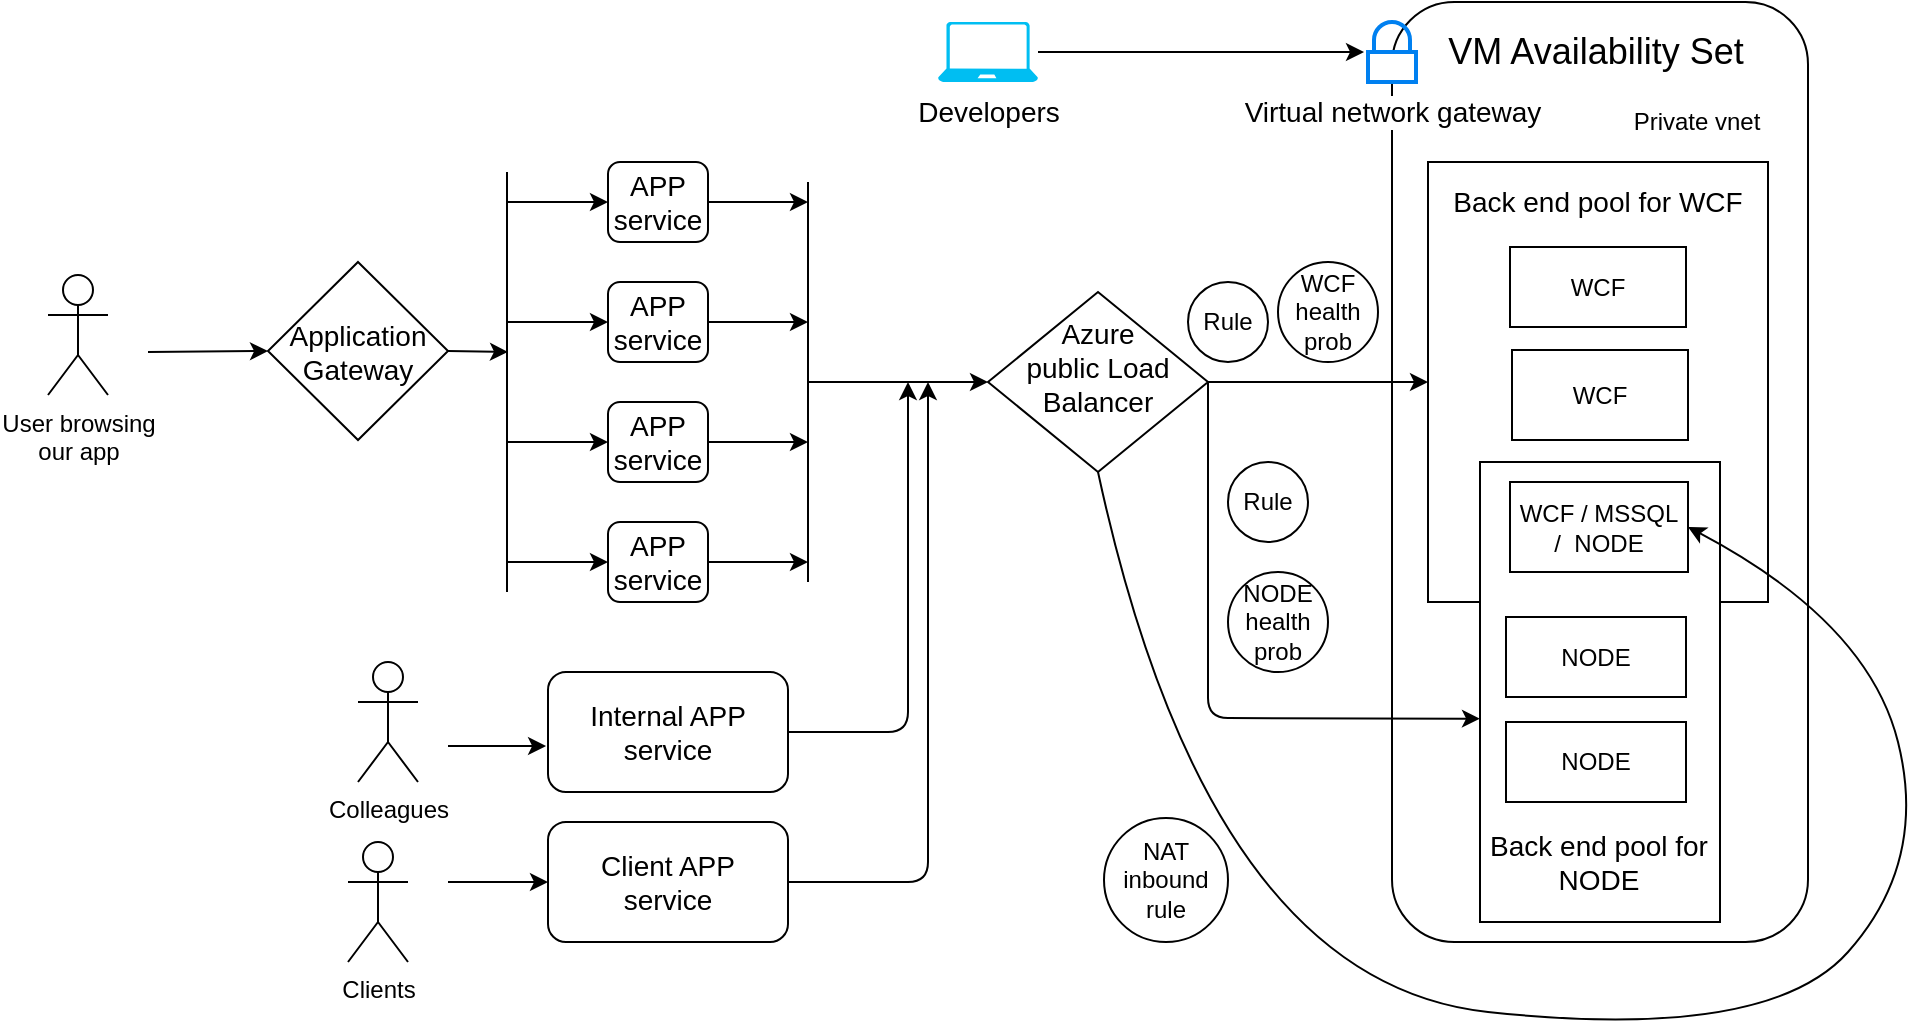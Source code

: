 <mxfile version="12.1.3" type="device" pages="1"><diagram id="4-NvqyY5ikhNqTl01B7G" name="Page-1"><mxGraphModel dx="2470" dy="602" grid="1" gridSize="10" guides="1" tooltips="1" connect="1" arrows="1" fold="1" page="1" pageScale="1" pageWidth="850" pageHeight="1100" math="0" shadow="0"><root><mxCell id="0"/><mxCell id="1" parent="0"/><mxCell id="CHo0sEgMU1k5Jky6xAy0-91" value="" style="rounded=1;whiteSpace=wrap;html=1;" parent="1" vertex="1"><mxGeometry x="422" y="110" width="208" height="470" as="geometry"/></mxCell><mxCell id="CHo0sEgMU1k5Jky6xAy0-9" value="" style="rounded=0;whiteSpace=wrap;html=1;" parent="1" vertex="1"><mxGeometry x="440" y="190" width="170" height="220" as="geometry"/></mxCell><mxCell id="CHo0sEgMU1k5Jky6xAy0-12" value="" style="rounded=0;whiteSpace=wrap;html=1;" parent="1" vertex="1"><mxGeometry x="466" y="340" width="120" height="230" as="geometry"/></mxCell><mxCell id="CHo0sEgMU1k5Jky6xAy0-2" value="&lt;font style=&quot;font-size: 18px&quot;&gt;VM Availability Set&lt;/font&gt;" style="text;html=1;strokeColor=none;fillColor=none;align=center;verticalAlign=middle;whiteSpace=wrap;rounded=0;" parent="1" vertex="1"><mxGeometry x="419" y="120" width="210" height="30" as="geometry"/></mxCell><mxCell id="CHo0sEgMU1k5Jky6xAy0-3" value="WCF" style="rounded=0;whiteSpace=wrap;html=1;" parent="1" vertex="1"><mxGeometry x="481" y="232.5" width="88" height="40" as="geometry"/></mxCell><mxCell id="CHo0sEgMU1k5Jky6xAy0-4" value="WCF" style="rounded=0;whiteSpace=wrap;html=1;" parent="1" vertex="1"><mxGeometry x="482" y="284" width="88" height="45" as="geometry"/></mxCell><mxCell id="CHo0sEgMU1k5Jky6xAy0-6" value="WCF / MSSQL /&amp;nbsp; NODE" style="rounded=0;whiteSpace=wrap;html=1;" parent="1" vertex="1"><mxGeometry x="481" y="350" width="89" height="45" as="geometry"/></mxCell><mxCell id="CHo0sEgMU1k5Jky6xAy0-10" style="edgeStyle=orthogonalEdgeStyle;rounded=0;orthogonalLoop=1;jettySize=auto;html=1;exitX=0.5;exitY=1;exitDx=0;exitDy=0;" parent="1" source="CHo0sEgMU1k5Jky6xAy0-9" target="CHo0sEgMU1k5Jky6xAy0-9" edge="1"><mxGeometry relative="1" as="geometry"/></mxCell><mxCell id="CHo0sEgMU1k5Jky6xAy0-11" value="&lt;font style=&quot;font-size: 14px&quot;&gt;Back end pool for WCF&lt;/font&gt;" style="text;html=1;strokeColor=none;fillColor=none;align=center;verticalAlign=middle;whiteSpace=wrap;rounded=0;" parent="1" vertex="1"><mxGeometry x="440" y="200" width="170" height="20" as="geometry"/></mxCell><mxCell id="CHo0sEgMU1k5Jky6xAy0-13" value="NODE" style="rounded=0;whiteSpace=wrap;html=1;" parent="1" vertex="1"><mxGeometry x="479" y="417.5" width="90" height="40" as="geometry"/></mxCell><mxCell id="CHo0sEgMU1k5Jky6xAy0-14" value="&lt;font style=&quot;font-size: 14px&quot;&gt;Back end pool for NODE&lt;/font&gt;" style="text;html=1;strokeColor=none;fillColor=none;align=center;verticalAlign=middle;whiteSpace=wrap;rounded=0;" parent="1" vertex="1"><mxGeometry x="470" y="520" width="111" height="40" as="geometry"/></mxCell><mxCell id="CHo0sEgMU1k5Jky6xAy0-15" value="&lt;div&gt;&lt;font style=&quot;font-size: 14px&quot;&gt;Azure &lt;br&gt;&lt;/font&gt;&lt;/div&gt;&lt;div&gt;&lt;font style=&quot;font-size: 14px&quot;&gt;public Load &lt;br&gt;&lt;/font&gt;&lt;/div&gt;&lt;div&gt;&lt;font style=&quot;font-size: 14px&quot;&gt;Balancer&lt;br&gt;&lt;/font&gt;&lt;/div&gt;&lt;div&gt;&lt;br&gt;&lt;/div&gt;" style="rhombus;whiteSpace=wrap;html=1;" parent="1" vertex="1"><mxGeometry x="220" y="255" width="110" height="90" as="geometry"/></mxCell><mxCell id="CHo0sEgMU1k5Jky6xAy0-16" value="" style="endArrow=classic;html=1;exitX=1;exitY=0.5;exitDx=0;exitDy=0;" parent="1" source="CHo0sEgMU1k5Jky6xAy0-15" target="CHo0sEgMU1k5Jky6xAy0-9" edge="1"><mxGeometry width="50" height="50" relative="1" as="geometry"><mxPoint x="330" y="280" as="sourcePoint"/><mxPoint x="380" y="230" as="targetPoint"/></mxGeometry></mxCell><mxCell id="CHo0sEgMU1k5Jky6xAy0-17" value="NODE" style="rounded=0;whiteSpace=wrap;html=1;" parent="1" vertex="1"><mxGeometry x="479" y="470" width="90" height="40" as="geometry"/></mxCell><mxCell id="CHo0sEgMU1k5Jky6xAy0-18" value="WCF health prob" style="ellipse;whiteSpace=wrap;html=1;aspect=fixed;" parent="1" vertex="1"><mxGeometry x="365" y="240" width="50" height="50" as="geometry"/></mxCell><mxCell id="CHo0sEgMU1k5Jky6xAy0-19" value="Rule" style="ellipse;whiteSpace=wrap;html=1;aspect=fixed;" parent="1" vertex="1"><mxGeometry x="320" y="250" width="40" height="40" as="geometry"/></mxCell><mxCell id="CHo0sEgMU1k5Jky6xAy0-20" value="" style="endArrow=classic;html=1;exitX=1;exitY=0.5;exitDx=0;exitDy=0;entryX=0;entryY=0.558;entryDx=0;entryDy=0;entryPerimeter=0;" parent="1" source="CHo0sEgMU1k5Jky6xAy0-15" target="CHo0sEgMU1k5Jky6xAy0-12" edge="1"><mxGeometry width="50" height="50" relative="1" as="geometry"><mxPoint x="310" y="490" as="sourcePoint"/><mxPoint x="360" y="440" as="targetPoint"/><Array as="points"><mxPoint x="330" y="468"/></Array></mxGeometry></mxCell><mxCell id="CHo0sEgMU1k5Jky6xAy0-21" value="Rule" style="ellipse;whiteSpace=wrap;html=1;aspect=fixed;" parent="1" vertex="1"><mxGeometry x="340" y="340" width="40" height="40" as="geometry"/></mxCell><mxCell id="CHo0sEgMU1k5Jky6xAy0-22" value="NODE health prob" style="ellipse;whiteSpace=wrap;html=1;aspect=fixed;" parent="1" vertex="1"><mxGeometry x="340" y="395" width="50" height="50" as="geometry"/></mxCell><mxCell id="CHo0sEgMU1k5Jky6xAy0-23" value="" style="curved=1;endArrow=classic;html=1;exitX=0.5;exitY=1;exitDx=0;exitDy=0;entryX=1;entryY=0.5;entryDx=0;entryDy=0;" parent="1" source="CHo0sEgMU1k5Jky6xAy0-15" target="CHo0sEgMU1k5Jky6xAy0-6" edge="1"><mxGeometry width="50" height="50" relative="1" as="geometry"><mxPoint x="210" y="650" as="sourcePoint"/><mxPoint x="760" y="430" as="targetPoint"/><Array as="points"><mxPoint x="330" y="600"/><mxPoint x="610" y="630"/><mxPoint x="690" y="540"/><mxPoint x="660" y="420"/></Array></mxGeometry></mxCell><mxCell id="CHo0sEgMU1k5Jky6xAy0-24" value="&lt;div&gt;NAT inbound&lt;/div&gt;&lt;div&gt;rule&lt;br&gt;&lt;/div&gt;" style="ellipse;whiteSpace=wrap;html=1;aspect=fixed;" parent="1" vertex="1"><mxGeometry x="278" y="518" width="62" height="62" as="geometry"/></mxCell><mxCell id="CHo0sEgMU1k5Jky6xAy0-25" value="Private vnet" style="text;html=1;strokeColor=none;fillColor=none;align=center;verticalAlign=middle;whiteSpace=wrap;rounded=0;" parent="1" vertex="1"><mxGeometry x="540" y="160" width="69" height="20" as="geometry"/></mxCell><mxCell id="CHo0sEgMU1k5Jky6xAy0-26" value="&lt;font style=&quot;font-size: 14px&quot;&gt;APP service&lt;/font&gt;" style="rounded=1;whiteSpace=wrap;html=1;" parent="1" vertex="1"><mxGeometry x="30" y="310" width="50" height="40" as="geometry"/></mxCell><mxCell id="CHo0sEgMU1k5Jky6xAy0-27" value="" style="endArrow=classic;html=1;" parent="1" target="CHo0sEgMU1k5Jky6xAy0-15" edge="1"><mxGeometry width="50" height="50" relative="1" as="geometry"><mxPoint x="130" y="300" as="sourcePoint"/><mxPoint x="110" y="270" as="targetPoint"/></mxGeometry></mxCell><mxCell id="CHo0sEgMU1k5Jky6xAy0-28" value="&lt;font style=&quot;font-size: 14px&quot;&gt;APP service&lt;/font&gt;" style="rounded=1;whiteSpace=wrap;html=1;" parent="1" vertex="1"><mxGeometry x="30" y="250" width="50" height="40" as="geometry"/></mxCell><mxCell id="CHo0sEgMU1k5Jky6xAy0-29" value="&lt;font style=&quot;font-size: 14px&quot;&gt;APP service&lt;/font&gt;" style="rounded=1;whiteSpace=wrap;html=1;" parent="1" vertex="1"><mxGeometry x="30" y="190" width="50" height="40" as="geometry"/></mxCell><mxCell id="CHo0sEgMU1k5Jky6xAy0-30" value="&lt;font style=&quot;font-size: 14px&quot;&gt;APP service&lt;/font&gt;" style="rounded=1;whiteSpace=wrap;html=1;" parent="1" vertex="1"><mxGeometry x="30" y="370" width="50" height="40" as="geometry"/></mxCell><mxCell id="CHo0sEgMU1k5Jky6xAy0-31" value="" style="endArrow=none;html=1;" parent="1" edge="1"><mxGeometry width="50" height="50" relative="1" as="geometry"><mxPoint x="130" y="400" as="sourcePoint"/><mxPoint x="130" y="200" as="targetPoint"/></mxGeometry></mxCell><mxCell id="CHo0sEgMU1k5Jky6xAy0-34" value="" style="endArrow=classic;html=1;exitX=1;exitY=0.5;exitDx=0;exitDy=0;" parent="1" source="CHo0sEgMU1k5Jky6xAy0-28" edge="1"><mxGeometry width="50" height="50" relative="1" as="geometry"><mxPoint x="70" y="300" as="sourcePoint"/><mxPoint x="130" y="270" as="targetPoint"/></mxGeometry></mxCell><mxCell id="CHo0sEgMU1k5Jky6xAy0-35" value="" style="endArrow=classic;html=1;exitX=1;exitY=0.5;exitDx=0;exitDy=0;" parent="1" source="CHo0sEgMU1k5Jky6xAy0-29" edge="1"><mxGeometry width="50" height="50" relative="1" as="geometry"><mxPoint x="70" y="240" as="sourcePoint"/><mxPoint x="130" y="210" as="targetPoint"/></mxGeometry></mxCell><mxCell id="CHo0sEgMU1k5Jky6xAy0-37" value="" style="endArrow=classic;html=1;exitX=1;exitY=0.5;exitDx=0;exitDy=0;" parent="1" source="CHo0sEgMU1k5Jky6xAy0-26" edge="1"><mxGeometry width="50" height="50" relative="1" as="geometry"><mxPoint x="70" y="280" as="sourcePoint"/><mxPoint x="130" y="330" as="targetPoint"/></mxGeometry></mxCell><mxCell id="CHo0sEgMU1k5Jky6xAy0-38" value="" style="endArrow=classic;html=1;exitX=1;exitY=0.5;exitDx=0;exitDy=0;" parent="1" source="CHo0sEgMU1k5Jky6xAy0-30" edge="1"><mxGeometry width="50" height="50" relative="1" as="geometry"><mxPoint x="10" y="700" as="sourcePoint"/><mxPoint x="130" y="390" as="targetPoint"/></mxGeometry></mxCell><mxCell id="CHo0sEgMU1k5Jky6xAy0-39" value="&lt;font style=&quot;font-size: 14px&quot;&gt;Application Gateway&lt;/font&gt;" style="rhombus;whiteSpace=wrap;html=1;" parent="1" vertex="1"><mxGeometry x="-140" y="240" width="90" height="89" as="geometry"/></mxCell><mxCell id="CHo0sEgMU1k5Jky6xAy0-40" value="" style="endArrow=none;html=1;" parent="1" edge="1"><mxGeometry width="50" height="50" relative="1" as="geometry"><mxPoint x="-20.5" y="405" as="sourcePoint"/><mxPoint x="-20.5" y="195" as="targetPoint"/></mxGeometry></mxCell><mxCell id="CHo0sEgMU1k5Jky6xAy0-41" value="" style="endArrow=classic;html=1;exitX=1;exitY=0.5;exitDx=0;exitDy=0;" parent="1" source="CHo0sEgMU1k5Jky6xAy0-39" edge="1"><mxGeometry width="50" height="50" relative="1" as="geometry"><mxPoint x="-140" y="700" as="sourcePoint"/><mxPoint x="-20" y="285" as="targetPoint"/></mxGeometry></mxCell><mxCell id="CHo0sEgMU1k5Jky6xAy0-42" value="" style="endArrow=classic;html=1;exitX=1;exitY=0.5;exitDx=0;exitDy=0;entryX=0;entryY=0.5;entryDx=0;entryDy=0;" parent="1" target="CHo0sEgMU1k5Jky6xAy0-29" edge="1"><mxGeometry width="50" height="50" relative="1" as="geometry"><mxPoint x="-20" y="210" as="sourcePoint"/><mxPoint x="10" y="210" as="targetPoint"/></mxGeometry></mxCell><mxCell id="CHo0sEgMU1k5Jky6xAy0-45" value="" style="endArrow=classic;html=1;" parent="1" target="CHo0sEgMU1k5Jky6xAy0-28" edge="1"><mxGeometry width="50" height="50" relative="1" as="geometry"><mxPoint x="-20" y="270" as="sourcePoint"/><mxPoint x="20" y="220" as="targetPoint"/></mxGeometry></mxCell><mxCell id="CHo0sEgMU1k5Jky6xAy0-46" value="" style="endArrow=classic;html=1;entryX=0;entryY=0.5;entryDx=0;entryDy=0;" parent="1" target="CHo0sEgMU1k5Jky6xAy0-26" edge="1"><mxGeometry width="50" height="50" relative="1" as="geometry"><mxPoint x="-20" y="330" as="sourcePoint"/><mxPoint x="30" y="230" as="targetPoint"/></mxGeometry></mxCell><mxCell id="CHo0sEgMU1k5Jky6xAy0-47" value="" style="endArrow=classic;html=1;" parent="1" target="CHo0sEgMU1k5Jky6xAy0-30" edge="1"><mxGeometry width="50" height="50" relative="1" as="geometry"><mxPoint x="-20" y="390" as="sourcePoint"/><mxPoint x="40" y="240" as="targetPoint"/></mxGeometry></mxCell><mxCell id="CHo0sEgMU1k5Jky6xAy0-48" value="&lt;font style=&quot;font-size: 14px&quot;&gt;Internal APP service&lt;/font&gt;" style="rounded=1;whiteSpace=wrap;html=1;" parent="1" vertex="1"><mxGeometry y="445" width="120" height="60" as="geometry"/></mxCell><mxCell id="CHo0sEgMU1k5Jky6xAy0-49" value="&lt;div&gt;&lt;font style=&quot;font-size: 14px&quot;&gt;Client APP &lt;br&gt;&lt;/font&gt;&lt;/div&gt;&lt;div&gt;&lt;font style=&quot;font-size: 14px&quot;&gt;service&lt;/font&gt;&lt;/div&gt;" style="rounded=1;whiteSpace=wrap;html=1;" parent="1" vertex="1"><mxGeometry y="520" width="120" height="60" as="geometry"/></mxCell><mxCell id="CHo0sEgMU1k5Jky6xAy0-50" value="" style="endArrow=classic;html=1;exitX=1;exitY=0.5;exitDx=0;exitDy=0;" parent="1" source="CHo0sEgMU1k5Jky6xAy0-48" edge="1"><mxGeometry width="50" height="50" relative="1" as="geometry"><mxPoint x="-140" y="700" as="sourcePoint"/><mxPoint x="180" y="300" as="targetPoint"/><Array as="points"><mxPoint x="180" y="475"/></Array></mxGeometry></mxCell><mxCell id="CHo0sEgMU1k5Jky6xAy0-52" value="" style="endArrow=classic;html=1;exitX=1;exitY=0.5;exitDx=0;exitDy=0;" parent="1" source="CHo0sEgMU1k5Jky6xAy0-49" edge="1"><mxGeometry width="50" height="50" relative="1" as="geometry"><mxPoint x="130" y="485" as="sourcePoint"/><mxPoint x="190" y="300" as="targetPoint"/><Array as="points"><mxPoint x="190" y="550"/></Array></mxGeometry></mxCell><mxCell id="CHo0sEgMU1k5Jky6xAy0-58" value="&lt;div&gt;User browsing &lt;br&gt;&lt;/div&gt;&lt;div&gt;our app&lt;br&gt;&lt;/div&gt;" style="shape=umlActor;verticalLabelPosition=bottom;labelBackgroundColor=#ffffff;verticalAlign=top;html=1;outlineConnect=0;" parent="1" vertex="1"><mxGeometry x="-250" y="246.5" width="30" height="60" as="geometry"/></mxCell><mxCell id="CHo0sEgMU1k5Jky6xAy0-59" value="" style="endArrow=classic;html=1;entryX=0;entryY=0.5;entryDx=0;entryDy=0;" parent="1" target="CHo0sEgMU1k5Jky6xAy0-39" edge="1"><mxGeometry width="50" height="50" relative="1" as="geometry"><mxPoint x="-200" y="285" as="sourcePoint"/><mxPoint x="-200" y="650" as="targetPoint"/></mxGeometry></mxCell><mxCell id="CHo0sEgMU1k5Jky6xAy0-67" value="Colleagues" style="shape=umlActor;verticalLabelPosition=bottom;labelBackgroundColor=#ffffff;verticalAlign=top;html=1;outlineConnect=0;" parent="1" vertex="1"><mxGeometry x="-95" y="440" width="30" height="60" as="geometry"/></mxCell><mxCell id="CHo0sEgMU1k5Jky6xAy0-69" value="" style="endArrow=classic;html=1;entryX=-0.008;entryY=0.617;entryDx=0;entryDy=0;entryPerimeter=0;" parent="1" target="CHo0sEgMU1k5Jky6xAy0-48" edge="1"><mxGeometry width="50" height="50" relative="1" as="geometry"><mxPoint x="-50" y="482" as="sourcePoint"/><mxPoint x="-220" y="650" as="targetPoint"/></mxGeometry></mxCell><mxCell id="CHo0sEgMU1k5Jky6xAy0-70" value="Clients" style="shape=umlActor;verticalLabelPosition=bottom;labelBackgroundColor=#ffffff;verticalAlign=top;html=1;outlineConnect=0;" parent="1" vertex="1"><mxGeometry x="-100" y="530" width="30" height="60" as="geometry"/></mxCell><mxCell id="CHo0sEgMU1k5Jky6xAy0-74" value="" style="endArrow=classic;html=1;entryX=0;entryY=0.5;entryDx=0;entryDy=0;" parent="1" target="CHo0sEgMU1k5Jky6xAy0-49" edge="1"><mxGeometry width="50" height="50" relative="1" as="geometry"><mxPoint x="-50" y="550" as="sourcePoint"/><mxPoint x="9.04" y="492.02" as="targetPoint"/></mxGeometry></mxCell><mxCell id="PdQJwuy1FSc53rujxh9D-3" value="" style="edgeStyle=orthogonalEdgeStyle;rounded=0;orthogonalLoop=1;jettySize=auto;html=1;entryX=-0.083;entryY=0.5;entryDx=0;entryDy=0;entryPerimeter=0;" edge="1" parent="1" source="CHo0sEgMU1k5Jky6xAy0-75" target="CHo0sEgMU1k5Jky6xAy0-77"><mxGeometry relative="1" as="geometry"><mxPoint x="375" y="135" as="targetPoint"/></mxGeometry></mxCell><mxCell id="CHo0sEgMU1k5Jky6xAy0-75" value="&lt;font style=&quot;font-size: 14px&quot;&gt;Developers&lt;/font&gt;" style="verticalLabelPosition=bottom;html=1;verticalAlign=top;align=center;strokeColor=none;fillColor=#00BEF2;shape=mxgraph.azure.laptop;pointerEvents=1;" parent="1" vertex="1"><mxGeometry x="195" y="120" width="50" height="30" as="geometry"/></mxCell><mxCell id="CHo0sEgMU1k5Jky6xAy0-77" value="&lt;div&gt;&lt;font style=&quot;font-size: 14px&quot; size=&quot;3&quot;&gt;Virtual network gateway&lt;/font&gt;&lt;/div&gt;" style="html=1;verticalLabelPosition=bottom;align=center;labelBackgroundColor=#ffffff;verticalAlign=top;strokeWidth=2;strokeColor=#0080F0;fillColor=#ffffff;shadow=0;dashed=0;shape=mxgraph.ios7.icons.locked;" parent="1" vertex="1"><mxGeometry x="410" y="120" width="24" height="30" as="geometry"/></mxCell></root></mxGraphModel></diagram></mxfile>